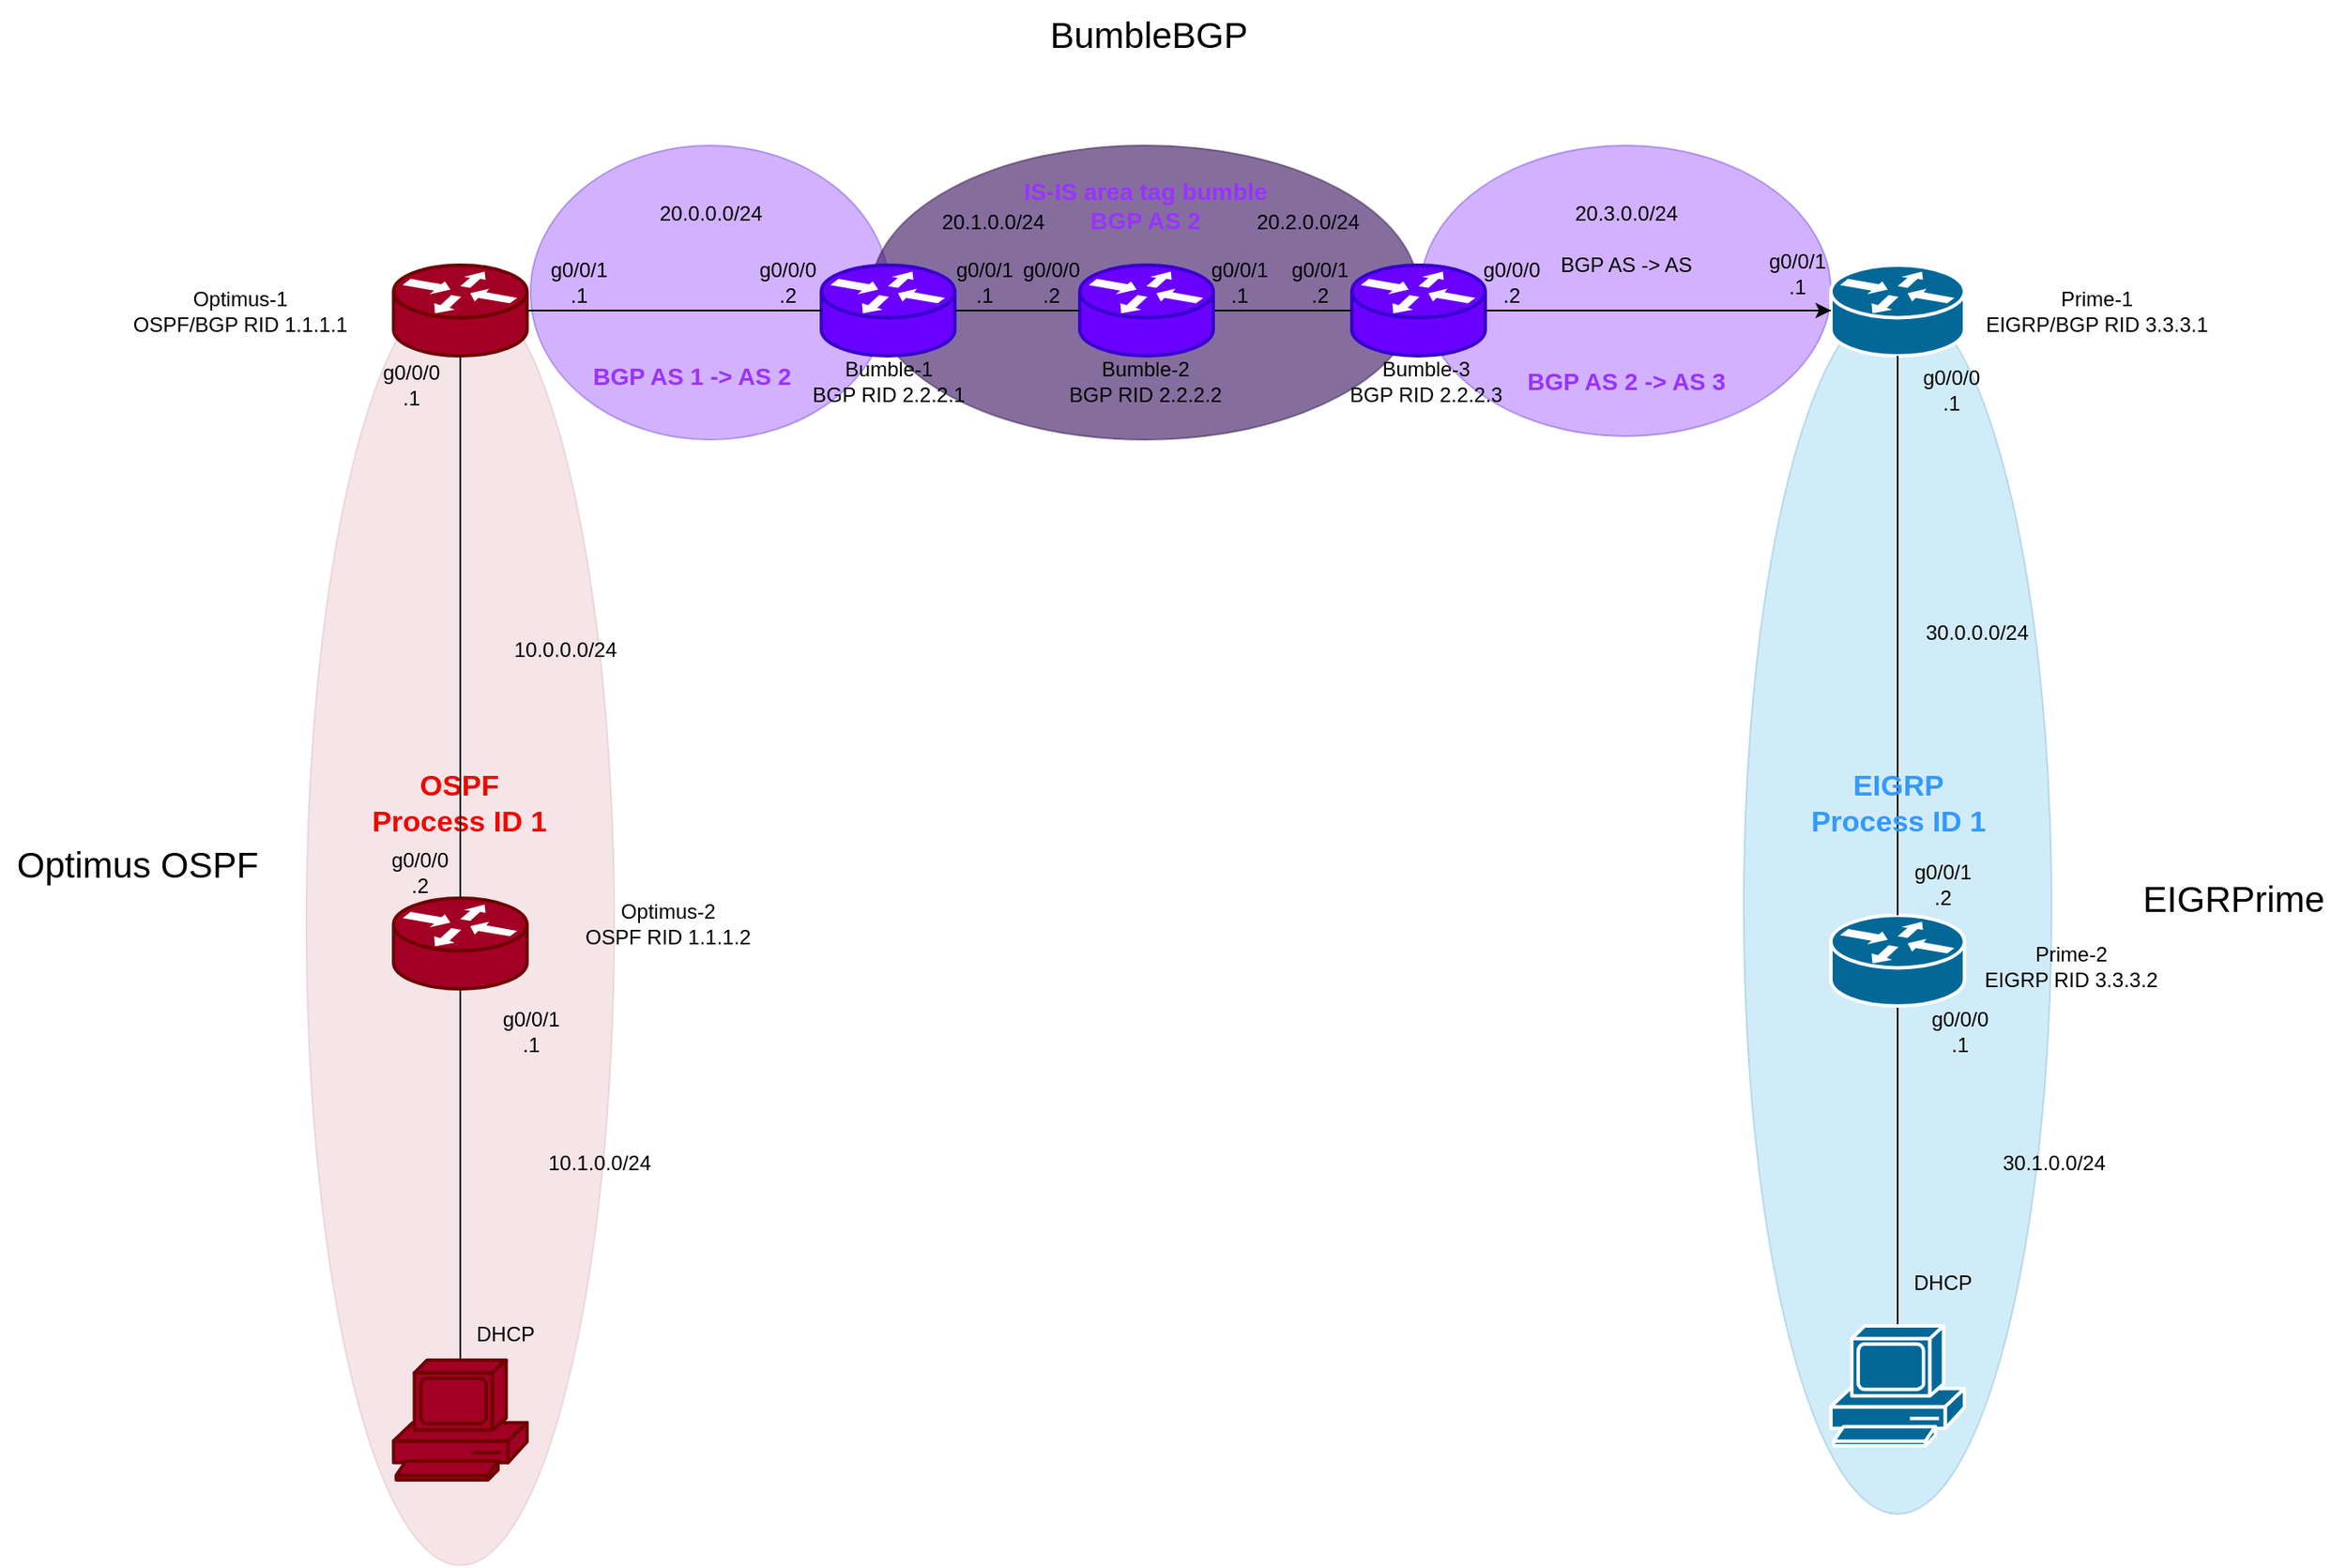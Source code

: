 <mxfile version="24.7.17">
  <diagram name="Page-1" id="sI1Y_BSzd4AdlZKSsxkL">
    <mxGraphModel dx="2559" dy="991" grid="1" gridSize="10" guides="1" tooltips="1" connect="1" arrows="1" fold="1" page="1" pageScale="1" pageWidth="850" pageHeight="1100" math="0" shadow="0">
      <root>
        <mxCell id="0" />
        <mxCell id="1" parent="0" />
        <mxCell id="1tPkZBKoetkwBq6yqgOu-6" value="" style="ellipse;whiteSpace=wrap;html=1;fillColor=#6a00ff;opacity=30;fontColor=#ffffff;strokeColor=#3700CC;" parent="1" vertex="1">
          <mxGeometry x="600" y="330" width="240" height="170" as="geometry" />
        </mxCell>
        <mxCell id="1tPkZBKoetkwBq6yqgOu-5" value="" style="ellipse;whiteSpace=wrap;html=1;fillColor=#6a00ff;opacity=30;fontColor=#ffffff;strokeColor=#3700CC;" parent="1" vertex="1">
          <mxGeometry x="80" y="330" width="210" height="172" as="geometry" />
        </mxCell>
        <mxCell id="UPn8nsw803DuwbX5MxwD-7" value="" style="ellipse;whiteSpace=wrap;html=1;fillColor=#a20025;strokeColor=#6F0000;opacity=10;fontColor=#ffffff;" parent="1" vertex="1">
          <mxGeometry x="-51" y="410" width="180" height="750" as="geometry" />
        </mxCell>
        <mxCell id="UPn8nsw803DuwbX5MxwD-6" value="" style="ellipse;whiteSpace=wrap;html=1;fillColor=#340e5e;fontColor=#ffffff;strokeColor=#432D57;opacity=60;gradientColor=none;" parent="1" vertex="1">
          <mxGeometry x="279" y="330" width="320" height="172" as="geometry" />
        </mxCell>
        <mxCell id="UPn8nsw803DuwbX5MxwD-12" style="edgeStyle=orthogonalEdgeStyle;rounded=0;orthogonalLoop=1;jettySize=auto;html=1;exitX=1;exitY=0.5;exitDx=0;exitDy=0;exitPerimeter=0;" parent="1" source="UPn8nsw803DuwbX5MxwD-1" target="UPn8nsw803DuwbX5MxwD-5" edge="1">
          <mxGeometry relative="1" as="geometry" />
        </mxCell>
        <mxCell id="UPn8nsw803DuwbX5MxwD-1" value="" style="shape=mxgraph.cisco.routers.router;sketch=0;html=1;pointerEvents=1;dashed=0;fillColor=#6a00ff;strokeColor=#3700CC;strokeWidth=2;verticalLabelPosition=bottom;verticalAlign=top;align=center;outlineConnect=0;fontColor=#ffffff;" parent="1" vertex="1">
          <mxGeometry x="560" y="400" width="78" height="53" as="geometry" />
        </mxCell>
        <mxCell id="UPn8nsw803DuwbX5MxwD-11" style="edgeStyle=orthogonalEdgeStyle;rounded=0;orthogonalLoop=1;jettySize=auto;html=1;exitX=1;exitY=0.5;exitDx=0;exitDy=0;exitPerimeter=0;endArrow=none;endFill=0;" parent="1" source="UPn8nsw803DuwbX5MxwD-2" target="UPn8nsw803DuwbX5MxwD-1" edge="1">
          <mxGeometry relative="1" as="geometry" />
        </mxCell>
        <mxCell id="UPn8nsw803DuwbX5MxwD-2" value="" style="shape=mxgraph.cisco.routers.router;sketch=0;html=1;pointerEvents=1;dashed=0;fillColor=#6a00ff;strokeColor=#3700CC;strokeWidth=2;verticalLabelPosition=bottom;verticalAlign=top;align=center;outlineConnect=0;fontColor=#ffffff;" parent="1" vertex="1">
          <mxGeometry x="401" y="400" width="78" height="53" as="geometry" />
        </mxCell>
        <mxCell id="UPn8nsw803DuwbX5MxwD-3" value="" style="shape=mxgraph.cisco.routers.router;sketch=0;html=1;pointerEvents=1;dashed=0;fillColor=#6a00ff;strokeColor=#3700CC;strokeWidth=2;verticalLabelPosition=bottom;verticalAlign=top;align=center;outlineConnect=0;fontColor=#ffffff;" parent="1" vertex="1">
          <mxGeometry x="250" y="400" width="78" height="53" as="geometry" />
        </mxCell>
        <mxCell id="UPn8nsw803DuwbX5MxwD-4" value="" style="shape=mxgraph.cisco.routers.router;sketch=0;html=1;pointerEvents=1;dashed=0;fillColor=#a20025;strokeColor=#6F0000;strokeWidth=2;verticalLabelPosition=bottom;verticalAlign=top;align=center;outlineConnect=0;fontColor=#ffffff;" parent="1" vertex="1">
          <mxGeometry y="400" width="78" height="53" as="geometry" />
        </mxCell>
        <mxCell id="UPn8nsw803DuwbX5MxwD-8" value="" style="ellipse;whiteSpace=wrap;html=1;fillColor=#1ba1e2;fontColor=#ffffff;strokeColor=#006EAF;opacity=20;" parent="1" vertex="1">
          <mxGeometry x="789" y="420" width="180" height="710" as="geometry" />
        </mxCell>
        <mxCell id="UPn8nsw803DuwbX5MxwD-5" value="" style="shape=mxgraph.cisco.routers.router;sketch=0;html=1;pointerEvents=1;dashed=0;fillColor=#036897;strokeColor=#ffffff;strokeWidth=2;verticalLabelPosition=bottom;verticalAlign=top;align=center;outlineConnect=0;" parent="1" vertex="1">
          <mxGeometry x="840" y="400" width="78" height="53" as="geometry" />
        </mxCell>
        <mxCell id="UPn8nsw803DuwbX5MxwD-9" value="" style="endArrow=none;html=1;rounded=0;exitX=1;exitY=0.5;exitDx=0;exitDy=0;exitPerimeter=0;entryX=0;entryY=0.5;entryDx=0;entryDy=0;entryPerimeter=0;" parent="1" source="UPn8nsw803DuwbX5MxwD-4" target="UPn8nsw803DuwbX5MxwD-3" edge="1">
          <mxGeometry width="50" height="50" relative="1" as="geometry">
            <mxPoint x="160" y="630" as="sourcePoint" />
            <mxPoint x="210" y="580" as="targetPoint" />
          </mxGeometry>
        </mxCell>
        <mxCell id="UPn8nsw803DuwbX5MxwD-10" style="edgeStyle=orthogonalEdgeStyle;rounded=0;orthogonalLoop=1;jettySize=auto;html=1;exitX=1;exitY=0.5;exitDx=0;exitDy=0;exitPerimeter=0;entryX=0;entryY=0.5;entryDx=0;entryDy=0;entryPerimeter=0;endArrow=none;endFill=0;" parent="1" source="UPn8nsw803DuwbX5MxwD-3" target="UPn8nsw803DuwbX5MxwD-2" edge="1">
          <mxGeometry relative="1" as="geometry" />
        </mxCell>
        <mxCell id="UPn8nsw803DuwbX5MxwD-14" value="" style="endArrow=none;html=1;rounded=0;exitX=1;exitY=0.5;exitDx=0;exitDy=0;exitPerimeter=0;entryX=0;entryY=0.5;entryDx=0;entryDy=0;entryPerimeter=0;" parent="1" source="UPn8nsw803DuwbX5MxwD-1" target="UPn8nsw803DuwbX5MxwD-5" edge="1">
          <mxGeometry width="50" height="50" relative="1" as="geometry">
            <mxPoint x="670" y="610" as="sourcePoint" />
            <mxPoint x="720" y="560" as="targetPoint" />
          </mxGeometry>
        </mxCell>
        <mxCell id="UPn8nsw803DuwbX5MxwD-16" value="&lt;font color=&quot;#f00800&quot; style=&quot;font-size: 17px;&quot;&gt;&lt;b&gt;OSPF&lt;/b&gt;&lt;/font&gt;&lt;div&gt;&lt;font color=&quot;#f00800&quot; style=&quot;font-size: 17px;&quot;&gt;&lt;b&gt;Process ID 1&lt;/b&gt;&lt;/font&gt;&lt;/div&gt;" style="text;html=1;align=center;verticalAlign=middle;resizable=0;points=[];autosize=1;strokeColor=none;fillColor=none;" parent="1" vertex="1">
          <mxGeometry x="-27" y="690" width="130" height="50" as="geometry" />
        </mxCell>
        <mxCell id="UPn8nsw803DuwbX5MxwD-20" value="&lt;font color=&quot;#9933ff&quot; style=&quot;font-size: 14px;&quot;&gt;&lt;b style=&quot;&quot;&gt;BGP AS 1 -&amp;gt; AS 2&lt;/b&gt;&lt;/font&gt;" style="text;html=1;align=center;verticalAlign=middle;resizable=0;points=[];autosize=1;strokeColor=none;fillColor=none;" parent="1" vertex="1">
          <mxGeometry x="104" y="450" width="140" height="30" as="geometry" />
        </mxCell>
        <mxCell id="UPn8nsw803DuwbX5MxwD-22" value="BGP AS -&amp;gt; AS" style="text;html=1;align=center;verticalAlign=middle;resizable=0;points=[];autosize=1;strokeColor=none;fillColor=none;" parent="1" vertex="1">
          <mxGeometry x="670" y="385" width="100" height="30" as="geometry" />
        </mxCell>
        <mxCell id="1tPkZBKoetkwBq6yqgOu-4" style="edgeStyle=orthogonalEdgeStyle;rounded=0;orthogonalLoop=1;jettySize=auto;html=1;exitX=0.5;exitY=1;exitDx=0;exitDy=0;exitPerimeter=0;endArrow=none;endFill=0;" parent="1" source="gIKM9Qrl8S8rRJwK-Yib-1" target="1tPkZBKoetkwBq6yqgOu-1" edge="1">
          <mxGeometry relative="1" as="geometry" />
        </mxCell>
        <mxCell id="gIKM9Qrl8S8rRJwK-Yib-1" value="" style="shape=mxgraph.cisco.routers.router;sketch=0;html=1;pointerEvents=1;dashed=0;fillColor=#a20025;strokeColor=#6F0000;strokeWidth=2;verticalLabelPosition=bottom;verticalAlign=top;align=center;outlineConnect=0;fontColor=#ffffff;" parent="1" vertex="1">
          <mxGeometry y="770" width="78" height="53" as="geometry" />
        </mxCell>
        <mxCell id="1tPkZBKoetkwBq6yqgOu-3" style="edgeStyle=orthogonalEdgeStyle;rounded=0;orthogonalLoop=1;jettySize=auto;html=1;exitX=0.5;exitY=1;exitDx=0;exitDy=0;exitPerimeter=0;endArrow=none;endFill=0;" parent="1" source="gIKM9Qrl8S8rRJwK-Yib-2" target="1tPkZBKoetkwBq6yqgOu-2" edge="1">
          <mxGeometry relative="1" as="geometry" />
        </mxCell>
        <mxCell id="gIKM9Qrl8S8rRJwK-Yib-2" value="" style="shape=mxgraph.cisco.routers.router;sketch=0;html=1;pointerEvents=1;dashed=0;fillColor=#036897;strokeColor=#ffffff;strokeWidth=2;verticalLabelPosition=bottom;verticalAlign=top;align=center;outlineConnect=0;" parent="1" vertex="1">
          <mxGeometry x="840" y="780" width="78" height="53" as="geometry" />
        </mxCell>
        <mxCell id="gIKM9Qrl8S8rRJwK-Yib-3" style="edgeStyle=orthogonalEdgeStyle;rounded=0;orthogonalLoop=1;jettySize=auto;html=1;exitX=0.5;exitY=1;exitDx=0;exitDy=0;exitPerimeter=0;entryX=0.5;entryY=0;entryDx=0;entryDy=0;entryPerimeter=0;endArrow=none;endFill=0;" parent="1" source="UPn8nsw803DuwbX5MxwD-4" target="gIKM9Qrl8S8rRJwK-Yib-1" edge="1">
          <mxGeometry relative="1" as="geometry" />
        </mxCell>
        <mxCell id="gIKM9Qrl8S8rRJwK-Yib-4" style="edgeStyle=orthogonalEdgeStyle;rounded=0;orthogonalLoop=1;jettySize=auto;html=1;exitX=0.5;exitY=1;exitDx=0;exitDy=0;exitPerimeter=0;entryX=0.5;entryY=0;entryDx=0;entryDy=0;entryPerimeter=0;endArrow=none;endFill=0;" parent="1" source="UPn8nsw803DuwbX5MxwD-5" target="gIKM9Qrl8S8rRJwK-Yib-2" edge="1">
          <mxGeometry relative="1" as="geometry" />
        </mxCell>
        <mxCell id="1tPkZBKoetkwBq6yqgOu-1" value="" style="shape=mxgraph.cisco.computers_and_peripherals.pc;sketch=0;html=1;pointerEvents=1;dashed=0;fillColor=#a20025;strokeColor=#6F0000;strokeWidth=2;verticalLabelPosition=bottom;verticalAlign=top;align=center;outlineConnect=0;fontColor=#ffffff;" parent="1" vertex="1">
          <mxGeometry y="1040" width="78" height="70" as="geometry" />
        </mxCell>
        <mxCell id="1tPkZBKoetkwBq6yqgOu-2" value="" style="shape=mxgraph.cisco.computers_and_peripherals.pc;sketch=0;html=1;pointerEvents=1;dashed=0;fillColor=#036897;strokeColor=#ffffff;strokeWidth=2;verticalLabelPosition=bottom;verticalAlign=top;align=center;outlineConnect=0;" parent="1" vertex="1">
          <mxGeometry x="840" y="1020" width="78" height="70" as="geometry" />
        </mxCell>
        <mxCell id="1tPkZBKoetkwBq6yqgOu-10" value="&lt;font style=&quot;font-size: 21px;&quot;&gt;BumbleBGP&lt;/font&gt;" style="text;html=1;align=center;verticalAlign=middle;resizable=0;points=[];autosize=1;strokeColor=none;fillColor=none;" parent="1" vertex="1">
          <mxGeometry x="371" y="245" width="140" height="40" as="geometry" />
        </mxCell>
        <mxCell id="1tPkZBKoetkwBq6yqgOu-11" value="&lt;font style=&quot;font-size: 21px;&quot;&gt;Optimus OSPF&lt;/font&gt;" style="text;html=1;align=center;verticalAlign=middle;resizable=0;points=[];autosize=1;strokeColor=none;fillColor=none;" parent="1" vertex="1">
          <mxGeometry x="-230" y="730" width="160" height="40" as="geometry" />
        </mxCell>
        <mxCell id="1tPkZBKoetkwBq6yqgOu-12" value="&lt;font style=&quot;font-size: 21px;&quot;&gt;EIGRPrime&lt;/font&gt;" style="text;html=1;align=center;verticalAlign=middle;resizable=0;points=[];autosize=1;strokeColor=none;fillColor=none;" parent="1" vertex="1">
          <mxGeometry x="1010" y="750" width="130" height="40" as="geometry" />
        </mxCell>
        <mxCell id="1tPkZBKoetkwBq6yqgOu-13" value="Optimus-1&lt;div&gt;OSPF/BGP RID 1.1.1.1&lt;/div&gt;" style="text;html=1;align=center;verticalAlign=middle;resizable=0;points=[];autosize=1;strokeColor=none;fillColor=none;" parent="1" vertex="1">
          <mxGeometry x="-165" y="406.5" width="150" height="40" as="geometry" />
        </mxCell>
        <mxCell id="1tPkZBKoetkwBq6yqgOu-14" value="Optimus-2&lt;div&gt;OSPF RID 1.1.1.2&lt;/div&gt;" style="text;html=1;align=center;verticalAlign=middle;resizable=0;points=[];autosize=1;strokeColor=none;fillColor=none;" parent="1" vertex="1">
          <mxGeometry x="100" y="765" width="120" height="40" as="geometry" />
        </mxCell>
        <mxCell id="1tPkZBKoetkwBq6yqgOu-15" value="Bumble-1&lt;div&gt;BGP RID 2.2.2.1&lt;/div&gt;" style="text;html=1;align=center;verticalAlign=middle;resizable=0;points=[];autosize=1;strokeColor=none;fillColor=none;" parent="1" vertex="1">
          <mxGeometry x="234" y="448" width="110" height="40" as="geometry" />
        </mxCell>
        <mxCell id="1tPkZBKoetkwBq6yqgOu-16" value="Bumble-2&lt;div&gt;BGP RID 2.2.2.2&lt;/div&gt;" style="text;html=1;align=center;verticalAlign=middle;resizable=0;points=[];autosize=1;strokeColor=none;fillColor=none;" parent="1" vertex="1">
          <mxGeometry x="384" y="448" width="110" height="40" as="geometry" />
        </mxCell>
        <mxCell id="1tPkZBKoetkwBq6yqgOu-17" value="Bumble-3&lt;div&gt;BGP RID 2.2.2.3&lt;/div&gt;" style="text;html=1;align=center;verticalAlign=middle;resizable=0;points=[];autosize=1;strokeColor=none;fillColor=none;" parent="1" vertex="1">
          <mxGeometry x="548" y="448" width="110" height="40" as="geometry" />
        </mxCell>
        <mxCell id="1tPkZBKoetkwBq6yqgOu-18" value="Prime-1&lt;div&gt;EIGRP/BGP RID 3.3.3.1&lt;/div&gt;" style="text;html=1;align=center;verticalAlign=middle;resizable=0;points=[];autosize=1;strokeColor=none;fillColor=none;" parent="1" vertex="1">
          <mxGeometry x="920" y="406.5" width="150" height="40" as="geometry" />
        </mxCell>
        <mxCell id="1tPkZBKoetkwBq6yqgOu-19" value="&lt;div&gt;Prime-2&lt;/div&gt;&lt;div&gt;EIGRP RID 3.3.3.2&lt;/div&gt;" style="text;html=1;align=center;verticalAlign=middle;resizable=0;points=[];autosize=1;strokeColor=none;fillColor=none;" parent="1" vertex="1">
          <mxGeometry x="920" y="790" width="120" height="40" as="geometry" />
        </mxCell>
        <mxCell id="1jXDasSO5Ef96ZuTBkxH-1" value="10.0.0.0/24" style="text;html=1;align=center;verticalAlign=middle;resizable=0;points=[];autosize=1;strokeColor=none;fillColor=none;" parent="1" vertex="1">
          <mxGeometry x="60" y="610" width="80" height="30" as="geometry" />
        </mxCell>
        <mxCell id="1jXDasSO5Ef96ZuTBkxH-2" value="10.1.0.0/24" style="text;html=1;align=center;verticalAlign=middle;resizable=0;points=[];autosize=1;strokeColor=none;fillColor=none;" parent="1" vertex="1">
          <mxGeometry x="80" y="910" width="80" height="30" as="geometry" />
        </mxCell>
        <mxCell id="1jXDasSO5Ef96ZuTBkxH-3" value="20.0.0.0/24" style="text;html=1;align=center;verticalAlign=middle;resizable=0;points=[];autosize=1;strokeColor=none;fillColor=none;" parent="1" vertex="1">
          <mxGeometry x="145" y="355" width="80" height="30" as="geometry" />
        </mxCell>
        <mxCell id="1jXDasSO5Ef96ZuTBkxH-4" value="20.1.0.0/24" style="text;html=1;align=center;verticalAlign=middle;resizable=0;points=[];autosize=1;strokeColor=none;fillColor=none;" parent="1" vertex="1">
          <mxGeometry x="310" y="360" width="80" height="30" as="geometry" />
        </mxCell>
        <mxCell id="1jXDasSO5Ef96ZuTBkxH-5" value="20.2.0.0/24" style="text;html=1;align=center;verticalAlign=middle;resizable=0;points=[];autosize=1;strokeColor=none;fillColor=none;" parent="1" vertex="1">
          <mxGeometry x="494" y="360" width="80" height="30" as="geometry" />
        </mxCell>
        <mxCell id="1jXDasSO5Ef96ZuTBkxH-6" value="30.0.0.0/24" style="text;html=1;align=center;verticalAlign=middle;resizable=0;points=[];autosize=1;strokeColor=none;fillColor=none;" parent="1" vertex="1">
          <mxGeometry x="885" y="600" width="80" height="30" as="geometry" />
        </mxCell>
        <mxCell id="1jXDasSO5Ef96ZuTBkxH-7" value="30.1.0.0/24" style="text;html=1;align=center;verticalAlign=middle;resizable=0;points=[];autosize=1;strokeColor=none;fillColor=none;" parent="1" vertex="1">
          <mxGeometry x="930" y="910" width="80" height="30" as="geometry" />
        </mxCell>
        <mxCell id="1jXDasSO5Ef96ZuTBkxH-8" value="&lt;div&gt;g0/0/1&lt;/div&gt;.1" style="text;html=1;align=center;verticalAlign=middle;resizable=0;points=[];autosize=1;strokeColor=none;fillColor=none;" parent="1" vertex="1">
          <mxGeometry x="50" y="828" width="60" height="40" as="geometry" />
        </mxCell>
        <mxCell id="1jXDasSO5Ef96ZuTBkxH-9" value="&lt;div&gt;&lt;span style=&quot;background-color: initial;&quot;&gt;DHCP&lt;/span&gt;&lt;br&gt;&lt;/div&gt;" style="text;html=1;align=center;verticalAlign=middle;resizable=0;points=[];autosize=1;strokeColor=none;fillColor=none;" parent="1" vertex="1">
          <mxGeometry x="35" y="1010" width="60" height="30" as="geometry" />
        </mxCell>
        <mxCell id="1jXDasSO5Ef96ZuTBkxH-10" value="&lt;div&gt;g0/0/0&lt;/div&gt;.1" style="text;html=1;align=center;verticalAlign=middle;resizable=0;points=[];autosize=1;strokeColor=none;fillColor=none;" parent="1" vertex="1">
          <mxGeometry x="-20" y="450" width="60" height="40" as="geometry" />
        </mxCell>
        <mxCell id="1jXDasSO5Ef96ZuTBkxH-11" value="&lt;div&gt;g0/0/0&lt;/div&gt;.2" style="text;html=1;align=center;verticalAlign=middle;resizable=0;points=[];autosize=1;strokeColor=none;fillColor=none;" parent="1" vertex="1">
          <mxGeometry x="-15" y="735" width="60" height="40" as="geometry" />
        </mxCell>
        <mxCell id="1jXDasSO5Ef96ZuTBkxH-12" value="&lt;div&gt;g0/0/1&lt;/div&gt;.1" style="text;html=1;align=center;verticalAlign=middle;resizable=0;points=[];autosize=1;strokeColor=none;fillColor=none;" parent="1" vertex="1">
          <mxGeometry x="78" y="390" width="60" height="40" as="geometry" />
        </mxCell>
        <mxCell id="1jXDasSO5Ef96ZuTBkxH-13" value="&lt;div&gt;g0/0/0&lt;/div&gt;.2" style="text;html=1;align=center;verticalAlign=middle;resizable=0;points=[];autosize=1;strokeColor=none;fillColor=none;" parent="1" vertex="1">
          <mxGeometry x="200" y="390" width="60" height="40" as="geometry" />
        </mxCell>
        <mxCell id="1jXDasSO5Ef96ZuTBkxH-14" value="&lt;div&gt;g0/0/1&lt;/div&gt;.1" style="text;html=1;align=center;verticalAlign=middle;resizable=0;points=[];autosize=1;strokeColor=none;fillColor=none;" parent="1" vertex="1">
          <mxGeometry x="315" y="390" width="60" height="40" as="geometry" />
        </mxCell>
        <mxCell id="1jXDasSO5Ef96ZuTBkxH-15" value="20.3.0.0/24" style="text;html=1;align=center;verticalAlign=middle;resizable=0;points=[];autosize=1;strokeColor=none;fillColor=none;" parent="1" vertex="1">
          <mxGeometry x="680" y="355" width="80" height="30" as="geometry" />
        </mxCell>
        <mxCell id="1jXDasSO5Ef96ZuTBkxH-18" value="&lt;div&gt;g0/0/0&lt;/div&gt;.2" style="text;html=1;align=center;verticalAlign=middle;resizable=0;points=[];autosize=1;strokeColor=none;fillColor=none;" parent="1" vertex="1">
          <mxGeometry x="354" y="390" width="60" height="40" as="geometry" />
        </mxCell>
        <mxCell id="1jXDasSO5Ef96ZuTBkxH-19" value="&lt;div&gt;g0/0/1&lt;/div&gt;.1" style="text;html=1;align=center;verticalAlign=middle;resizable=0;points=[];autosize=1;strokeColor=none;fillColor=none;" parent="1" vertex="1">
          <mxGeometry x="464" y="390" width="60" height="40" as="geometry" />
        </mxCell>
        <mxCell id="1jXDasSO5Ef96ZuTBkxH-20" value="&lt;div&gt;g0/0/1&lt;/div&gt;.2" style="text;html=1;align=center;verticalAlign=middle;resizable=0;points=[];autosize=1;strokeColor=none;fillColor=none;" parent="1" vertex="1">
          <mxGeometry x="511" y="390" width="60" height="40" as="geometry" />
        </mxCell>
        <mxCell id="1jXDasSO5Ef96ZuTBkxH-21" value="&lt;div&gt;g0/0/0&lt;/div&gt;.2" style="text;html=1;align=center;verticalAlign=middle;resizable=0;points=[];autosize=1;strokeColor=none;fillColor=none;" parent="1" vertex="1">
          <mxGeometry x="623" y="390" width="60" height="40" as="geometry" />
        </mxCell>
        <mxCell id="1jXDasSO5Ef96ZuTBkxH-22" value="&lt;div&gt;g0/0/1&lt;/div&gt;.1" style="text;html=1;align=center;verticalAlign=middle;resizable=0;points=[];autosize=1;strokeColor=none;fillColor=none;" parent="1" vertex="1">
          <mxGeometry x="790" y="385" width="60" height="40" as="geometry" />
        </mxCell>
        <mxCell id="1jXDasSO5Ef96ZuTBkxH-23" value="&lt;div&gt;g0/0/0&lt;/div&gt;.1" style="text;html=1;align=center;verticalAlign=middle;resizable=0;points=[];autosize=1;strokeColor=none;fillColor=none;" parent="1" vertex="1">
          <mxGeometry x="880" y="453" width="60" height="40" as="geometry" />
        </mxCell>
        <mxCell id="1jXDasSO5Ef96ZuTBkxH-24" value="&lt;div&gt;g0/0/1&lt;/div&gt;.2" style="text;html=1;align=center;verticalAlign=middle;resizable=0;points=[];autosize=1;strokeColor=none;fillColor=none;" parent="1" vertex="1">
          <mxGeometry x="875" y="741.5" width="60" height="40" as="geometry" />
        </mxCell>
        <mxCell id="1jXDasSO5Ef96ZuTBkxH-25" value="&lt;div&gt;g0/0/0&lt;/div&gt;.1" style="text;html=1;align=center;verticalAlign=middle;resizable=0;points=[];autosize=1;strokeColor=none;fillColor=none;" parent="1" vertex="1">
          <mxGeometry x="885" y="828" width="60" height="40" as="geometry" />
        </mxCell>
        <mxCell id="1jXDasSO5Ef96ZuTBkxH-26" value="DHCP" style="text;html=1;align=center;verticalAlign=middle;resizable=0;points=[];autosize=1;strokeColor=none;fillColor=none;" parent="1" vertex="1">
          <mxGeometry x="875" y="980" width="60" height="30" as="geometry" />
        </mxCell>
        <mxCell id="1jXDasSO5Ef96ZuTBkxH-27" value="&lt;font color=&quot;#3399ff&quot;&gt;&lt;span style=&quot;font-size: 17px;&quot;&gt;&lt;b&gt;EIGRP&lt;/b&gt;&lt;/span&gt;&lt;/font&gt;&lt;br&gt;&lt;div&gt;&lt;font color=&quot;#3399ff&quot; style=&quot;font-size: 17px;&quot;&gt;&lt;b style=&quot;&quot;&gt;Process ID 1&lt;/b&gt;&lt;/font&gt;&lt;/div&gt;" style="text;html=1;align=center;verticalAlign=middle;resizable=0;points=[];autosize=1;strokeColor=none;fillColor=none;" parent="1" vertex="1">
          <mxGeometry x="814" y="690" width="130" height="50" as="geometry" />
        </mxCell>
        <mxCell id="1jXDasSO5Ef96ZuTBkxH-29" value="&lt;font color=&quot;#9933ff&quot; style=&quot;font-size: 14px;&quot;&gt;&lt;b style=&quot;&quot;&gt;BGP AS 2 -&amp;gt; AS 3&lt;/b&gt;&lt;/font&gt;" style="text;html=1;align=center;verticalAlign=middle;resizable=0;points=[];autosize=1;strokeColor=none;fillColor=none;" parent="1" vertex="1">
          <mxGeometry x="650" y="453" width="140" height="30" as="geometry" />
        </mxCell>
        <mxCell id="1jXDasSO5Ef96ZuTBkxH-30" value="&lt;font color=&quot;#9933ff&quot; style=&quot;font-size: 14px;&quot;&gt;&lt;b style=&quot;&quot;&gt;IS-IS area tag bumble&lt;/b&gt;&lt;/font&gt;&lt;div&gt;&lt;font color=&quot;#9933ff&quot; style=&quot;font-size: 14px;&quot;&gt;&lt;b style=&quot;&quot;&gt;BGP AS 2&lt;/b&gt;&lt;/font&gt;&lt;/div&gt;" style="text;html=1;align=center;verticalAlign=middle;resizable=0;points=[];autosize=1;strokeColor=none;fillColor=none;" parent="1" vertex="1">
          <mxGeometry x="354" y="340" width="170" height="50" as="geometry" />
        </mxCell>
      </root>
    </mxGraphModel>
  </diagram>
</mxfile>

